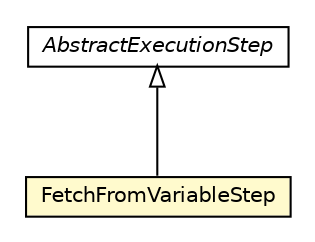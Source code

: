 #!/usr/local/bin/dot
#
# Class diagram 
# Generated by UMLGraph version R5_6-24-gf6e263 (http://www.umlgraph.org/)
#

digraph G {
	edge [fontname="Helvetica",fontsize=10,labelfontname="Helvetica",labelfontsize=10];
	node [fontname="Helvetica",fontsize=10,shape=plaintext];
	nodesep=0.25;
	ranksep=0.5;
	// com.orientechnologies.orient.core.sql.executor.AbstractExecutionStep
	c991615 [label=<<table title="com.orientechnologies.orient.core.sql.executor.AbstractExecutionStep" border="0" cellborder="1" cellspacing="0" cellpadding="2" port="p" href="./AbstractExecutionStep.html">
		<tr><td><table border="0" cellspacing="0" cellpadding="1">
<tr><td align="center" balign="center"><font face="Helvetica-Oblique"> AbstractExecutionStep </font></td></tr>
		</table></td></tr>
		</table>>, URL="./AbstractExecutionStep.html", fontname="Helvetica", fontcolor="black", fontsize=10.0];
	// com.orientechnologies.orient.core.sql.executor.FetchFromVariableStep
	c991647 [label=<<table title="com.orientechnologies.orient.core.sql.executor.FetchFromVariableStep" border="0" cellborder="1" cellspacing="0" cellpadding="2" port="p" bgcolor="lemonChiffon" href="./FetchFromVariableStep.html">
		<tr><td><table border="0" cellspacing="0" cellpadding="1">
<tr><td align="center" balign="center"> FetchFromVariableStep </td></tr>
		</table></td></tr>
		</table>>, URL="./FetchFromVariableStep.html", fontname="Helvetica", fontcolor="black", fontsize=10.0];
	//com.orientechnologies.orient.core.sql.executor.FetchFromVariableStep extends com.orientechnologies.orient.core.sql.executor.AbstractExecutionStep
	c991615:p -> c991647:p [dir=back,arrowtail=empty];
}

